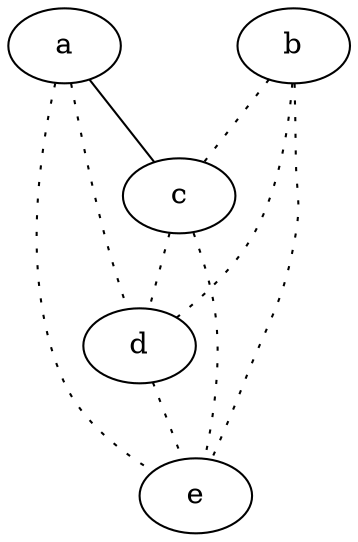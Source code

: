 graph {
a -- c;
a -- d [style=dotted];
a -- e [style=dotted];
b -- c [style=dotted];
b -- d [style=dotted];
b -- e [style=dotted];
c -- d [style=dotted];
c -- e [style=dotted];
d -- e [style=dotted];
}
